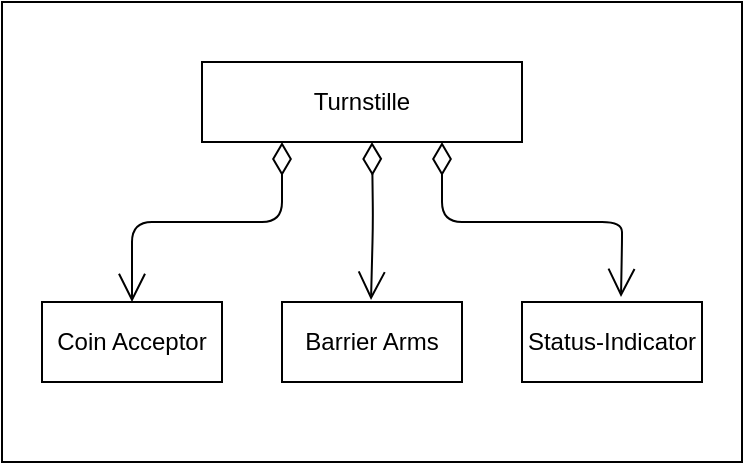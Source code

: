 <mxfile>
    <diagram id="P_h6OB97SORB3cJdvcWc" name="Page-1">
        <mxGraphModel dx="318" dy="264" grid="1" gridSize="10" guides="1" tooltips="1" connect="1" arrows="1" fold="1" page="1" pageScale="1" pageWidth="827" pageHeight="1169" math="0" shadow="0">
            <root>
                <mxCell id="0"/>
                <mxCell id="1" parent="0"/>
                <mxCell id="13" value="" style="rounded=0;whiteSpace=wrap;html=1;" vertex="1" parent="1">
                    <mxGeometry x="20" y="50" width="370" height="230" as="geometry"/>
                </mxCell>
                <mxCell id="2" value="Turnstille" style="fontStyle=0;html=1;whiteSpace=wrap;" vertex="1" parent="1">
                    <mxGeometry x="120" y="80" width="160" height="40" as="geometry"/>
                </mxCell>
                <mxCell id="3" value="Coin Acceptor" style="fontStyle=0;html=1;whiteSpace=wrap;" vertex="1" parent="1">
                    <mxGeometry x="40" y="200" width="90" height="40" as="geometry"/>
                </mxCell>
                <mxCell id="4" value="" style="endArrow=open;html=1;endSize=12;startArrow=diamondThin;startSize=14;startFill=0;edgeStyle=orthogonalEdgeStyle;align=left;verticalAlign=bottom;entryX=0.5;entryY=0;entryDx=0;entryDy=0;exitX=0.25;exitY=1;exitDx=0;exitDy=0;" edge="1" parent="1" source="2" target="3">
                    <mxGeometry x="0.407" y="-43" relative="1" as="geometry">
                        <mxPoint x="140" y="120" as="sourcePoint"/>
                        <mxPoint x="330" y="120" as="targetPoint"/>
                        <Array as="points">
                            <mxPoint x="160" y="160"/>
                            <mxPoint x="85" y="160"/>
                        </Array>
                        <mxPoint x="28" y="-40" as="offset"/>
                    </mxGeometry>
                </mxCell>
                <mxCell id="5" value="&lt;div&gt;Barrier Arms&lt;/div&gt;" style="fontStyle=0;html=1;whiteSpace=wrap;" vertex="1" parent="1">
                    <mxGeometry x="160" y="200" width="90" height="40" as="geometry"/>
                </mxCell>
                <mxCell id="6" value="Status-Indicator" style="fontStyle=0;html=1;whiteSpace=wrap;" vertex="1" parent="1">
                    <mxGeometry x="280" y="200" width="90" height="40" as="geometry"/>
                </mxCell>
                <mxCell id="7" value="" style="endArrow=open;html=1;endSize=12;startArrow=diamondThin;startSize=14;startFill=0;edgeStyle=orthogonalEdgeStyle;align=left;verticalAlign=bottom;entryX=0.55;entryY=-0.062;entryDx=0;entryDy=0;entryPerimeter=0;" edge="1" parent="1" target="6">
                    <mxGeometry x="0.407" y="-43" relative="1" as="geometry">
                        <mxPoint x="240" y="120" as="sourcePoint"/>
                        <mxPoint x="330" y="192" as="targetPoint"/>
                        <Array as="points">
                            <mxPoint x="240" y="160"/>
                            <mxPoint x="330" y="160"/>
                            <mxPoint x="330" y="170"/>
                            <mxPoint x="330" y="170"/>
                        </Array>
                        <mxPoint x="28" y="-40" as="offset"/>
                    </mxGeometry>
                </mxCell>
                <mxCell id="8" value="" style="endArrow=open;html=1;endSize=12;startArrow=diamondThin;startSize=14;startFill=0;edgeStyle=orthogonalEdgeStyle;align=left;verticalAlign=bottom;entryX=0.439;entryY=0;entryDx=0;entryDy=0;entryPerimeter=0;" edge="1" parent="1">
                    <mxGeometry relative="1" as="geometry">
                        <mxPoint x="205" y="120" as="sourcePoint"/>
                        <mxPoint x="204.51" y="199" as="targetPoint"/>
                    </mxGeometry>
                </mxCell>
            </root>
        </mxGraphModel>
    </diagram>
</mxfile>